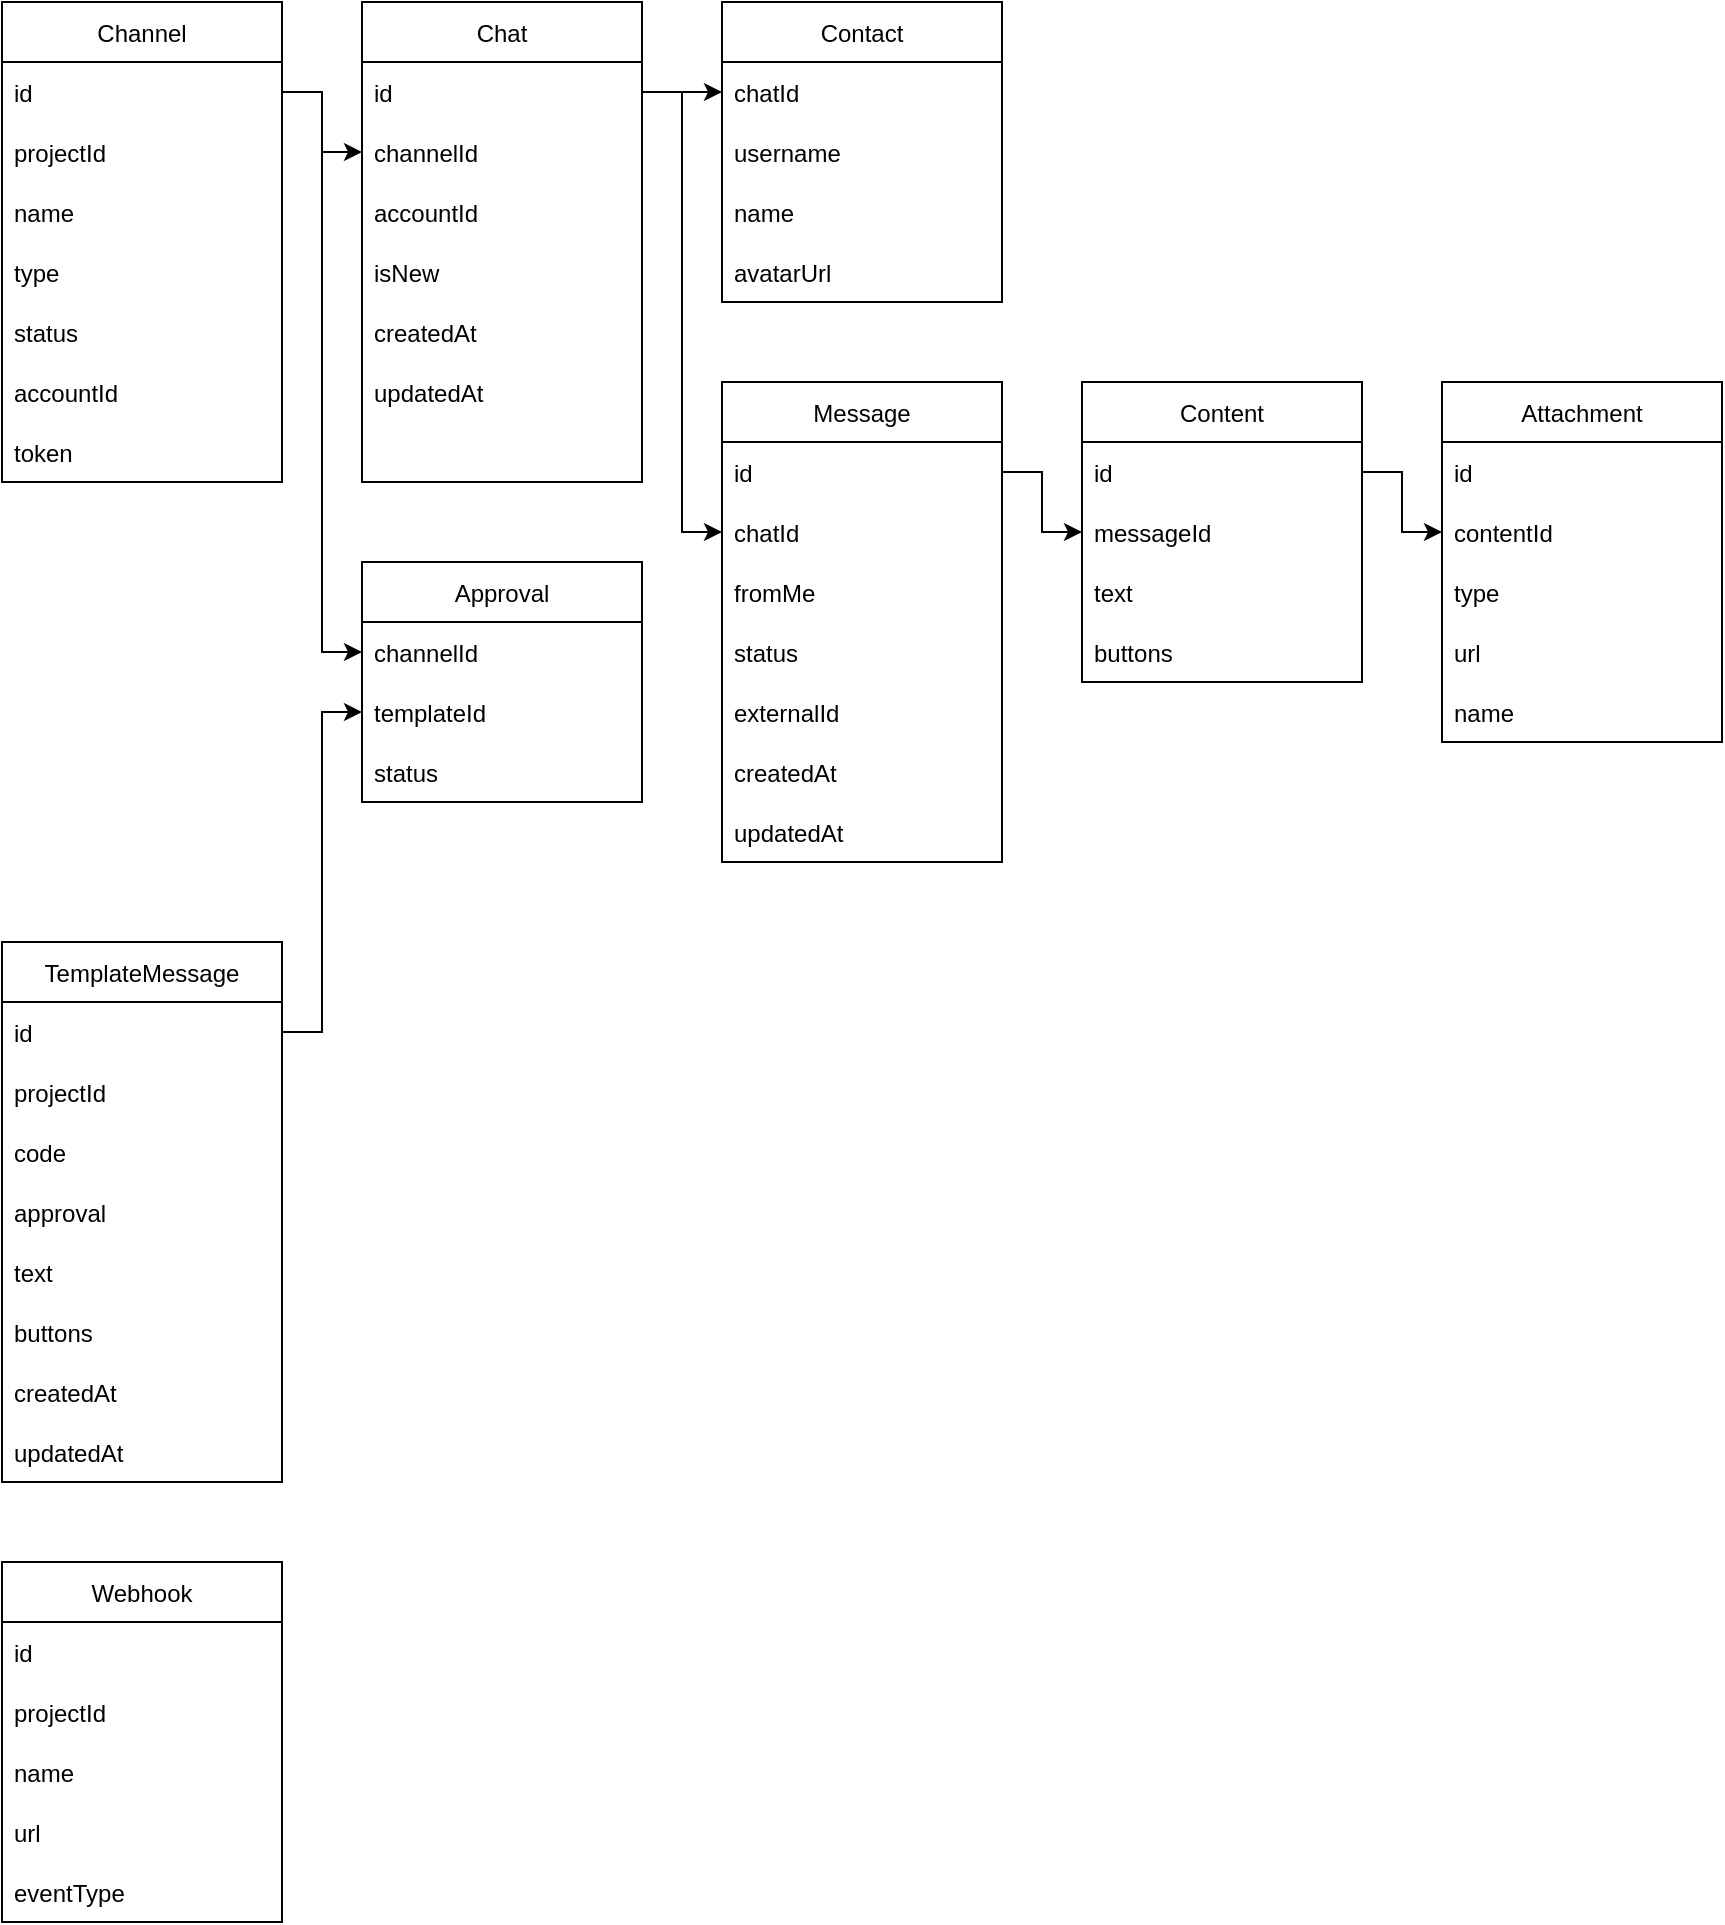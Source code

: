 <mxfile version="18.0.0" type="device" pages="3"><diagram id="dWAojA_q5Vrw_LMSr_gA" name="database"><mxGraphModel dx="1182" dy="724" grid="1" gridSize="10" guides="1" tooltips="1" connect="1" arrows="1" fold="1" page="1" pageScale="1" pageWidth="827" pageHeight="1169" math="0" shadow="0"><root><mxCell id="0"/><mxCell id="1" parent="0"/><mxCell id="Oj22sKUKpBhp2wZeE-Ub-1" value="Channel" style="swimlane;fontStyle=0;childLayout=stackLayout;horizontal=1;startSize=30;horizontalStack=0;resizeParent=1;resizeParentMax=0;resizeLast=0;collapsible=1;marginBottom=0;" vertex="1" parent="1"><mxGeometry x="40" y="40" width="140" height="240" as="geometry"/></mxCell><mxCell id="Oj22sKUKpBhp2wZeE-Ub-2" value="id" style="text;strokeColor=none;fillColor=none;align=left;verticalAlign=middle;spacingLeft=4;spacingRight=4;overflow=hidden;points=[[0,0.5],[1,0.5]];portConstraint=eastwest;rotatable=0;" vertex="1" parent="Oj22sKUKpBhp2wZeE-Ub-1"><mxGeometry y="30" width="140" height="30" as="geometry"/></mxCell><mxCell id="Oj22sKUKpBhp2wZeE-Ub-3" value="projectId" style="text;strokeColor=none;fillColor=none;align=left;verticalAlign=middle;spacingLeft=4;spacingRight=4;overflow=hidden;points=[[0,0.5],[1,0.5]];portConstraint=eastwest;rotatable=0;" vertex="1" parent="Oj22sKUKpBhp2wZeE-Ub-1"><mxGeometry y="60" width="140" height="30" as="geometry"/></mxCell><mxCell id="Oj22sKUKpBhp2wZeE-Ub-8" value="name" style="text;strokeColor=none;fillColor=none;align=left;verticalAlign=middle;spacingLeft=4;spacingRight=4;overflow=hidden;points=[[0,0.5],[1,0.5]];portConstraint=eastwest;rotatable=0;" vertex="1" parent="Oj22sKUKpBhp2wZeE-Ub-1"><mxGeometry y="90" width="140" height="30" as="geometry"/></mxCell><mxCell id="Oj22sKUKpBhp2wZeE-Ub-7" value="type" style="text;strokeColor=none;fillColor=none;align=left;verticalAlign=middle;spacingLeft=4;spacingRight=4;overflow=hidden;points=[[0,0.5],[1,0.5]];portConstraint=eastwest;rotatable=0;" vertex="1" parent="Oj22sKUKpBhp2wZeE-Ub-1"><mxGeometry y="120" width="140" height="30" as="geometry"/></mxCell><mxCell id="Oj22sKUKpBhp2wZeE-Ub-6" value="status" style="text;strokeColor=none;fillColor=none;align=left;verticalAlign=middle;spacingLeft=4;spacingRight=4;overflow=hidden;points=[[0,0.5],[1,0.5]];portConstraint=eastwest;rotatable=0;" vertex="1" parent="Oj22sKUKpBhp2wZeE-Ub-1"><mxGeometry y="150" width="140" height="30" as="geometry"/></mxCell><mxCell id="Oj22sKUKpBhp2wZeE-Ub-5" value="accountId" style="text;strokeColor=none;fillColor=none;align=left;verticalAlign=middle;spacingLeft=4;spacingRight=4;overflow=hidden;points=[[0,0.5],[1,0.5]];portConstraint=eastwest;rotatable=0;" vertex="1" parent="Oj22sKUKpBhp2wZeE-Ub-1"><mxGeometry y="180" width="140" height="30" as="geometry"/></mxCell><mxCell id="Oj22sKUKpBhp2wZeE-Ub-4" value="token" style="text;strokeColor=none;fillColor=none;align=left;verticalAlign=middle;spacingLeft=4;spacingRight=4;overflow=hidden;points=[[0,0.5],[1,0.5]];portConstraint=eastwest;rotatable=0;" vertex="1" parent="Oj22sKUKpBhp2wZeE-Ub-1"><mxGeometry y="210" width="140" height="30" as="geometry"/></mxCell><mxCell id="Oj22sKUKpBhp2wZeE-Ub-9" value="Contact" style="swimlane;fontStyle=0;childLayout=stackLayout;horizontal=1;startSize=30;horizontalStack=0;resizeParent=1;resizeParentMax=0;resizeLast=0;collapsible=1;marginBottom=0;" vertex="1" parent="1"><mxGeometry x="400" y="40" width="140" height="150" as="geometry"/></mxCell><mxCell id="Oj22sKUKpBhp2wZeE-Ub-10" value="chatId" style="text;strokeColor=none;fillColor=none;align=left;verticalAlign=middle;spacingLeft=4;spacingRight=4;overflow=hidden;points=[[0,0.5],[1,0.5]];portConstraint=eastwest;rotatable=0;" vertex="1" parent="Oj22sKUKpBhp2wZeE-Ub-9"><mxGeometry y="30" width="140" height="30" as="geometry"/></mxCell><mxCell id="Oj22sKUKpBhp2wZeE-Ub-11" value="username" style="text;strokeColor=none;fillColor=none;align=left;verticalAlign=middle;spacingLeft=4;spacingRight=4;overflow=hidden;points=[[0,0.5],[1,0.5]];portConstraint=eastwest;rotatable=0;" vertex="1" parent="Oj22sKUKpBhp2wZeE-Ub-9"><mxGeometry y="60" width="140" height="30" as="geometry"/></mxCell><mxCell id="Oj22sKUKpBhp2wZeE-Ub-12" value="name" style="text;strokeColor=none;fillColor=none;align=left;verticalAlign=middle;spacingLeft=4;spacingRight=4;overflow=hidden;points=[[0,0.5],[1,0.5]];portConstraint=eastwest;rotatable=0;" vertex="1" parent="Oj22sKUKpBhp2wZeE-Ub-9"><mxGeometry y="90" width="140" height="30" as="geometry"/></mxCell><mxCell id="Oj22sKUKpBhp2wZeE-Ub-13" value="avatarUrl" style="text;strokeColor=none;fillColor=none;align=left;verticalAlign=middle;spacingLeft=4;spacingRight=4;overflow=hidden;points=[[0,0.5],[1,0.5]];portConstraint=eastwest;rotatable=0;" vertex="1" parent="Oj22sKUKpBhp2wZeE-Ub-9"><mxGeometry y="120" width="140" height="30" as="geometry"/></mxCell><mxCell id="Oj22sKUKpBhp2wZeE-Ub-15" value="Chat" style="swimlane;fontStyle=0;childLayout=stackLayout;horizontal=1;startSize=30;horizontalStack=0;resizeParent=1;resizeParentMax=0;resizeLast=0;collapsible=1;marginBottom=0;" vertex="1" parent="1"><mxGeometry x="220" y="40" width="140" height="240" as="geometry"/></mxCell><mxCell id="Oj22sKUKpBhp2wZeE-Ub-16" value="id" style="text;strokeColor=none;fillColor=none;align=left;verticalAlign=middle;spacingLeft=4;spacingRight=4;overflow=hidden;points=[[0,0.5],[1,0.5]];portConstraint=eastwest;rotatable=0;" vertex="1" parent="Oj22sKUKpBhp2wZeE-Ub-15"><mxGeometry y="30" width="140" height="30" as="geometry"/></mxCell><mxCell id="Oj22sKUKpBhp2wZeE-Ub-17" value="channelId" style="text;strokeColor=none;fillColor=none;align=left;verticalAlign=middle;spacingLeft=4;spacingRight=4;overflow=hidden;points=[[0,0.5],[1,0.5]];portConstraint=eastwest;rotatable=0;" vertex="1" parent="Oj22sKUKpBhp2wZeE-Ub-15"><mxGeometry y="60" width="140" height="30" as="geometry"/></mxCell><mxCell id="Oj22sKUKpBhp2wZeE-Ub-18" value="accountId" style="text;strokeColor=none;fillColor=none;align=left;verticalAlign=middle;spacingLeft=4;spacingRight=4;overflow=hidden;points=[[0,0.5],[1,0.5]];portConstraint=eastwest;rotatable=0;" vertex="1" parent="Oj22sKUKpBhp2wZeE-Ub-15"><mxGeometry y="90" width="140" height="30" as="geometry"/></mxCell><mxCell id="Oj22sKUKpBhp2wZeE-Ub-22" value="isNew" style="text;strokeColor=none;fillColor=none;align=left;verticalAlign=middle;spacingLeft=4;spacingRight=4;overflow=hidden;points=[[0,0.5],[1,0.5]];portConstraint=eastwest;rotatable=0;" vertex="1" parent="Oj22sKUKpBhp2wZeE-Ub-15"><mxGeometry y="120" width="140" height="30" as="geometry"/></mxCell><mxCell id="Oj22sKUKpBhp2wZeE-Ub-21" value="createdAt" style="text;strokeColor=none;fillColor=none;align=left;verticalAlign=middle;spacingLeft=4;spacingRight=4;overflow=hidden;points=[[0,0.5],[1,0.5]];portConstraint=eastwest;rotatable=0;" vertex="1" parent="Oj22sKUKpBhp2wZeE-Ub-15"><mxGeometry y="150" width="140" height="30" as="geometry"/></mxCell><mxCell id="Oj22sKUKpBhp2wZeE-Ub-20" value="updatedAt" style="text;strokeColor=none;fillColor=none;align=left;verticalAlign=middle;spacingLeft=4;spacingRight=4;overflow=hidden;points=[[0,0.5],[1,0.5]];portConstraint=eastwest;rotatable=0;" vertex="1" parent="Oj22sKUKpBhp2wZeE-Ub-15"><mxGeometry y="180" width="140" height="30" as="geometry"/></mxCell><mxCell id="Oj22sKUKpBhp2wZeE-Ub-19" style="text;strokeColor=none;fillColor=none;align=left;verticalAlign=middle;spacingLeft=4;spacingRight=4;overflow=hidden;points=[[0,0.5],[1,0.5]];portConstraint=eastwest;rotatable=0;" vertex="1" parent="Oj22sKUKpBhp2wZeE-Ub-15"><mxGeometry y="210" width="140" height="30" as="geometry"/></mxCell><mxCell id="Oj22sKUKpBhp2wZeE-Ub-23" style="edgeStyle=orthogonalEdgeStyle;rounded=0;orthogonalLoop=1;jettySize=auto;html=1;exitX=1;exitY=0.5;exitDx=0;exitDy=0;" edge="1" parent="1" source="Oj22sKUKpBhp2wZeE-Ub-16" target="Oj22sKUKpBhp2wZeE-Ub-10"><mxGeometry relative="1" as="geometry"/></mxCell><mxCell id="Oj22sKUKpBhp2wZeE-Ub-24" style="edgeStyle=orthogonalEdgeStyle;rounded=0;orthogonalLoop=1;jettySize=auto;html=1;exitX=1;exitY=0.5;exitDx=0;exitDy=0;entryX=0;entryY=0.5;entryDx=0;entryDy=0;" edge="1" parent="1" source="Oj22sKUKpBhp2wZeE-Ub-2" target="Oj22sKUKpBhp2wZeE-Ub-17"><mxGeometry relative="1" as="geometry"/></mxCell><mxCell id="Oj22sKUKpBhp2wZeE-Ub-25" value="Message" style="swimlane;fontStyle=0;childLayout=stackLayout;horizontal=1;startSize=30;horizontalStack=0;resizeParent=1;resizeParentMax=0;resizeLast=0;collapsible=1;marginBottom=0;" vertex="1" parent="1"><mxGeometry x="400" y="230" width="140" height="240" as="geometry"/></mxCell><mxCell id="Oj22sKUKpBhp2wZeE-Ub-26" value="id" style="text;strokeColor=none;fillColor=none;align=left;verticalAlign=middle;spacingLeft=4;spacingRight=4;overflow=hidden;points=[[0,0.5],[1,0.5]];portConstraint=eastwest;rotatable=0;" vertex="1" parent="Oj22sKUKpBhp2wZeE-Ub-25"><mxGeometry y="30" width="140" height="30" as="geometry"/></mxCell><mxCell id="Oj22sKUKpBhp2wZeE-Ub-27" value="chatId" style="text;strokeColor=none;fillColor=none;align=left;verticalAlign=middle;spacingLeft=4;spacingRight=4;overflow=hidden;points=[[0,0.5],[1,0.5]];portConstraint=eastwest;rotatable=0;" vertex="1" parent="Oj22sKUKpBhp2wZeE-Ub-25"><mxGeometry y="60" width="140" height="30" as="geometry"/></mxCell><mxCell id="Oj22sKUKpBhp2wZeE-Ub-31" value="fromMe" style="text;strokeColor=none;fillColor=none;align=left;verticalAlign=middle;spacingLeft=4;spacingRight=4;overflow=hidden;points=[[0,0.5],[1,0.5]];portConstraint=eastwest;rotatable=0;" vertex="1" parent="Oj22sKUKpBhp2wZeE-Ub-25"><mxGeometry y="90" width="140" height="30" as="geometry"/></mxCell><mxCell id="Oj22sKUKpBhp2wZeE-Ub-30" value="status" style="text;strokeColor=none;fillColor=none;align=left;verticalAlign=middle;spacingLeft=4;spacingRight=4;overflow=hidden;points=[[0,0.5],[1,0.5]];portConstraint=eastwest;rotatable=0;" vertex="1" parent="Oj22sKUKpBhp2wZeE-Ub-25"><mxGeometry y="120" width="140" height="30" as="geometry"/></mxCell><mxCell id="Oj22sKUKpBhp2wZeE-Ub-29" value="externalId" style="text;strokeColor=none;fillColor=none;align=left;verticalAlign=middle;spacingLeft=4;spacingRight=4;overflow=hidden;points=[[0,0.5],[1,0.5]];portConstraint=eastwest;rotatable=0;" vertex="1" parent="Oj22sKUKpBhp2wZeE-Ub-25"><mxGeometry y="150" width="140" height="30" as="geometry"/></mxCell><mxCell id="Oj22sKUKpBhp2wZeE-Ub-28" value="createdAt" style="text;strokeColor=none;fillColor=none;align=left;verticalAlign=middle;spacingLeft=4;spacingRight=4;overflow=hidden;points=[[0,0.5],[1,0.5]];portConstraint=eastwest;rotatable=0;" vertex="1" parent="Oj22sKUKpBhp2wZeE-Ub-25"><mxGeometry y="180" width="140" height="30" as="geometry"/></mxCell><mxCell id="Oj22sKUKpBhp2wZeE-Ub-32" value="updatedAt" style="text;strokeColor=none;fillColor=none;align=left;verticalAlign=middle;spacingLeft=4;spacingRight=4;overflow=hidden;points=[[0,0.5],[1,0.5]];portConstraint=eastwest;rotatable=0;" vertex="1" parent="Oj22sKUKpBhp2wZeE-Ub-25"><mxGeometry y="210" width="140" height="30" as="geometry"/></mxCell><mxCell id="Oj22sKUKpBhp2wZeE-Ub-33" style="edgeStyle=orthogonalEdgeStyle;rounded=0;orthogonalLoop=1;jettySize=auto;html=1;exitX=1;exitY=0.5;exitDx=0;exitDy=0;entryX=0;entryY=0.5;entryDx=0;entryDy=0;" edge="1" parent="1" source="Oj22sKUKpBhp2wZeE-Ub-16" target="Oj22sKUKpBhp2wZeE-Ub-27"><mxGeometry relative="1" as="geometry"/></mxCell><mxCell id="Oj22sKUKpBhp2wZeE-Ub-34" value="Content" style="swimlane;fontStyle=0;childLayout=stackLayout;horizontal=1;startSize=30;horizontalStack=0;resizeParent=1;resizeParentMax=0;resizeLast=0;collapsible=1;marginBottom=0;" vertex="1" parent="1"><mxGeometry x="580" y="230" width="140" height="150" as="geometry"/></mxCell><mxCell id="Oj22sKUKpBhp2wZeE-Ub-35" value="id" style="text;strokeColor=none;fillColor=none;align=left;verticalAlign=middle;spacingLeft=4;spacingRight=4;overflow=hidden;points=[[0,0.5],[1,0.5]];portConstraint=eastwest;rotatable=0;" vertex="1" parent="Oj22sKUKpBhp2wZeE-Ub-34"><mxGeometry y="30" width="140" height="30" as="geometry"/></mxCell><mxCell id="Oj22sKUKpBhp2wZeE-Ub-39" value="messageId" style="text;strokeColor=none;fillColor=none;align=left;verticalAlign=middle;spacingLeft=4;spacingRight=4;overflow=hidden;points=[[0,0.5],[1,0.5]];portConstraint=eastwest;rotatable=0;" vertex="1" parent="Oj22sKUKpBhp2wZeE-Ub-34"><mxGeometry y="60" width="140" height="30" as="geometry"/></mxCell><mxCell id="Oj22sKUKpBhp2wZeE-Ub-38" value="text" style="text;strokeColor=none;fillColor=none;align=left;verticalAlign=middle;spacingLeft=4;spacingRight=4;overflow=hidden;points=[[0,0.5],[1,0.5]];portConstraint=eastwest;rotatable=0;" vertex="1" parent="Oj22sKUKpBhp2wZeE-Ub-34"><mxGeometry y="90" width="140" height="30" as="geometry"/></mxCell><mxCell id="Oj22sKUKpBhp2wZeE-Ub-36" value="buttons" style="text;strokeColor=none;fillColor=none;align=left;verticalAlign=middle;spacingLeft=4;spacingRight=4;overflow=hidden;points=[[0,0.5],[1,0.5]];portConstraint=eastwest;rotatable=0;" vertex="1" parent="Oj22sKUKpBhp2wZeE-Ub-34"><mxGeometry y="120" width="140" height="30" as="geometry"/></mxCell><mxCell id="Oj22sKUKpBhp2wZeE-Ub-40" style="edgeStyle=orthogonalEdgeStyle;rounded=0;orthogonalLoop=1;jettySize=auto;html=1;exitX=1;exitY=0.5;exitDx=0;exitDy=0;entryX=0;entryY=0.5;entryDx=0;entryDy=0;" edge="1" parent="1" source="Oj22sKUKpBhp2wZeE-Ub-26" target="Oj22sKUKpBhp2wZeE-Ub-39"><mxGeometry relative="1" as="geometry"/></mxCell><mxCell id="Oj22sKUKpBhp2wZeE-Ub-41" value="Attachment" style="swimlane;fontStyle=0;childLayout=stackLayout;horizontal=1;startSize=30;horizontalStack=0;resizeParent=1;resizeParentMax=0;resizeLast=0;collapsible=1;marginBottom=0;" vertex="1" parent="1"><mxGeometry x="760" y="230" width="140" height="180" as="geometry"/></mxCell><mxCell id="Oj22sKUKpBhp2wZeE-Ub-42" value="id" style="text;strokeColor=none;fillColor=none;align=left;verticalAlign=middle;spacingLeft=4;spacingRight=4;overflow=hidden;points=[[0,0.5],[1,0.5]];portConstraint=eastwest;rotatable=0;" vertex="1" parent="Oj22sKUKpBhp2wZeE-Ub-41"><mxGeometry y="30" width="140" height="30" as="geometry"/></mxCell><mxCell id="Oj22sKUKpBhp2wZeE-Ub-43" value="contentId" style="text;strokeColor=none;fillColor=none;align=left;verticalAlign=middle;spacingLeft=4;spacingRight=4;overflow=hidden;points=[[0,0.5],[1,0.5]];portConstraint=eastwest;rotatable=0;" vertex="1" parent="Oj22sKUKpBhp2wZeE-Ub-41"><mxGeometry y="60" width="140" height="30" as="geometry"/></mxCell><mxCell id="Oj22sKUKpBhp2wZeE-Ub-44" value="type" style="text;strokeColor=none;fillColor=none;align=left;verticalAlign=middle;spacingLeft=4;spacingRight=4;overflow=hidden;points=[[0,0.5],[1,0.5]];portConstraint=eastwest;rotatable=0;" vertex="1" parent="Oj22sKUKpBhp2wZeE-Ub-41"><mxGeometry y="90" width="140" height="30" as="geometry"/></mxCell><mxCell id="Oj22sKUKpBhp2wZeE-Ub-46" value="url" style="text;strokeColor=none;fillColor=none;align=left;verticalAlign=middle;spacingLeft=4;spacingRight=4;overflow=hidden;points=[[0,0.5],[1,0.5]];portConstraint=eastwest;rotatable=0;" vertex="1" parent="Oj22sKUKpBhp2wZeE-Ub-41"><mxGeometry y="120" width="140" height="30" as="geometry"/></mxCell><mxCell id="Oj22sKUKpBhp2wZeE-Ub-45" value="name" style="text;strokeColor=none;fillColor=none;align=left;verticalAlign=middle;spacingLeft=4;spacingRight=4;overflow=hidden;points=[[0,0.5],[1,0.5]];portConstraint=eastwest;rotatable=0;" vertex="1" parent="Oj22sKUKpBhp2wZeE-Ub-41"><mxGeometry y="150" width="140" height="30" as="geometry"/></mxCell><mxCell id="Oj22sKUKpBhp2wZeE-Ub-47" style="edgeStyle=orthogonalEdgeStyle;rounded=0;orthogonalLoop=1;jettySize=auto;html=1;exitX=1;exitY=0.5;exitDx=0;exitDy=0;entryX=0;entryY=0.5;entryDx=0;entryDy=0;" edge="1" parent="1" source="Oj22sKUKpBhp2wZeE-Ub-35" target="Oj22sKUKpBhp2wZeE-Ub-43"><mxGeometry relative="1" as="geometry"/></mxCell><mxCell id="Oj22sKUKpBhp2wZeE-Ub-48" value="TemplateMessage" style="swimlane;fontStyle=0;childLayout=stackLayout;horizontal=1;startSize=30;horizontalStack=0;resizeParent=1;resizeParentMax=0;resizeLast=0;collapsible=1;marginBottom=0;" vertex="1" parent="1"><mxGeometry x="40" y="510" width="140" height="270" as="geometry"/></mxCell><mxCell id="Oj22sKUKpBhp2wZeE-Ub-49" value="id" style="text;strokeColor=none;fillColor=none;align=left;verticalAlign=middle;spacingLeft=4;spacingRight=4;overflow=hidden;points=[[0,0.5],[1,0.5]];portConstraint=eastwest;rotatable=0;" vertex="1" parent="Oj22sKUKpBhp2wZeE-Ub-48"><mxGeometry y="30" width="140" height="30" as="geometry"/></mxCell><mxCell id="Oj22sKUKpBhp2wZeE-Ub-53" value="projectId" style="text;strokeColor=none;fillColor=none;align=left;verticalAlign=middle;spacingLeft=4;spacingRight=4;overflow=hidden;points=[[0,0.5],[1,0.5]];portConstraint=eastwest;rotatable=0;" vertex="1" parent="Oj22sKUKpBhp2wZeE-Ub-48"><mxGeometry y="60" width="140" height="30" as="geometry"/></mxCell><mxCell id="Oj22sKUKpBhp2wZeE-Ub-52" value="code" style="text;strokeColor=none;fillColor=none;align=left;verticalAlign=middle;spacingLeft=4;spacingRight=4;overflow=hidden;points=[[0,0.5],[1,0.5]];portConstraint=eastwest;rotatable=0;" vertex="1" parent="Oj22sKUKpBhp2wZeE-Ub-48"><mxGeometry y="90" width="140" height="30" as="geometry"/></mxCell><mxCell id="Oj22sKUKpBhp2wZeE-Ub-50" value="approval" style="text;strokeColor=none;fillColor=none;align=left;verticalAlign=middle;spacingLeft=4;spacingRight=4;overflow=hidden;points=[[0,0.5],[1,0.5]];portConstraint=eastwest;rotatable=0;" vertex="1" parent="Oj22sKUKpBhp2wZeE-Ub-48"><mxGeometry y="120" width="140" height="30" as="geometry"/></mxCell><mxCell id="Oj22sKUKpBhp2wZeE-Ub-51" value="text" style="text;strokeColor=none;fillColor=none;align=left;verticalAlign=middle;spacingLeft=4;spacingRight=4;overflow=hidden;points=[[0,0.5],[1,0.5]];portConstraint=eastwest;rotatable=0;" vertex="1" parent="Oj22sKUKpBhp2wZeE-Ub-48"><mxGeometry y="150" width="140" height="30" as="geometry"/></mxCell><mxCell id="Oj22sKUKpBhp2wZeE-Ub-55" value="buttons" style="text;strokeColor=none;fillColor=none;align=left;verticalAlign=middle;spacingLeft=4;spacingRight=4;overflow=hidden;points=[[0,0.5],[1,0.5]];portConstraint=eastwest;rotatable=0;" vertex="1" parent="Oj22sKUKpBhp2wZeE-Ub-48"><mxGeometry y="180" width="140" height="30" as="geometry"/></mxCell><mxCell id="Oj22sKUKpBhp2wZeE-Ub-54" value="createdAt" style="text;strokeColor=none;fillColor=none;align=left;verticalAlign=middle;spacingLeft=4;spacingRight=4;overflow=hidden;points=[[0,0.5],[1,0.5]];portConstraint=eastwest;rotatable=0;" vertex="1" parent="Oj22sKUKpBhp2wZeE-Ub-48"><mxGeometry y="210" width="140" height="30" as="geometry"/></mxCell><mxCell id="Oj22sKUKpBhp2wZeE-Ub-56" value="updatedAt" style="text;strokeColor=none;fillColor=none;align=left;verticalAlign=middle;spacingLeft=4;spacingRight=4;overflow=hidden;points=[[0,0.5],[1,0.5]];portConstraint=eastwest;rotatable=0;" vertex="1" parent="Oj22sKUKpBhp2wZeE-Ub-48"><mxGeometry y="240" width="140" height="30" as="geometry"/></mxCell><mxCell id="Oj22sKUKpBhp2wZeE-Ub-57" value="Approval" style="swimlane;fontStyle=0;childLayout=stackLayout;horizontal=1;startSize=30;horizontalStack=0;resizeParent=1;resizeParentMax=0;resizeLast=0;collapsible=1;marginBottom=0;" vertex="1" parent="1"><mxGeometry x="220" y="320" width="140" height="120" as="geometry"/></mxCell><mxCell id="Oj22sKUKpBhp2wZeE-Ub-58" value="channelId" style="text;strokeColor=none;fillColor=none;align=left;verticalAlign=middle;spacingLeft=4;spacingRight=4;overflow=hidden;points=[[0,0.5],[1,0.5]];portConstraint=eastwest;rotatable=0;" vertex="1" parent="Oj22sKUKpBhp2wZeE-Ub-57"><mxGeometry y="30" width="140" height="30" as="geometry"/></mxCell><mxCell id="Oj22sKUKpBhp2wZeE-Ub-59" value="templateId" style="text;strokeColor=none;fillColor=none;align=left;verticalAlign=middle;spacingLeft=4;spacingRight=4;overflow=hidden;points=[[0,0.5],[1,0.5]];portConstraint=eastwest;rotatable=0;" vertex="1" parent="Oj22sKUKpBhp2wZeE-Ub-57"><mxGeometry y="60" width="140" height="30" as="geometry"/></mxCell><mxCell id="Oj22sKUKpBhp2wZeE-Ub-60" value="status" style="text;strokeColor=none;fillColor=none;align=left;verticalAlign=middle;spacingLeft=4;spacingRight=4;overflow=hidden;points=[[0,0.5],[1,0.5]];portConstraint=eastwest;rotatable=0;" vertex="1" parent="Oj22sKUKpBhp2wZeE-Ub-57"><mxGeometry y="90" width="140" height="30" as="geometry"/></mxCell><mxCell id="Oj22sKUKpBhp2wZeE-Ub-61" style="edgeStyle=orthogonalEdgeStyle;rounded=0;orthogonalLoop=1;jettySize=auto;html=1;exitX=1;exitY=0.5;exitDx=0;exitDy=0;entryX=0;entryY=0.5;entryDx=0;entryDy=0;" edge="1" parent="1" source="Oj22sKUKpBhp2wZeE-Ub-2" target="Oj22sKUKpBhp2wZeE-Ub-58"><mxGeometry relative="1" as="geometry"/></mxCell><mxCell id="Oj22sKUKpBhp2wZeE-Ub-62" style="edgeStyle=orthogonalEdgeStyle;rounded=0;orthogonalLoop=1;jettySize=auto;html=1;exitX=1;exitY=0.5;exitDx=0;exitDy=0;entryX=0;entryY=0.5;entryDx=0;entryDy=0;" edge="1" parent="1" source="Oj22sKUKpBhp2wZeE-Ub-49" target="Oj22sKUKpBhp2wZeE-Ub-59"><mxGeometry relative="1" as="geometry"/></mxCell><mxCell id="Oj22sKUKpBhp2wZeE-Ub-63" value="Webhook" style="swimlane;fontStyle=0;childLayout=stackLayout;horizontal=1;startSize=30;horizontalStack=0;resizeParent=1;resizeParentMax=0;resizeLast=0;collapsible=1;marginBottom=0;" vertex="1" parent="1"><mxGeometry x="40" y="820" width="140" height="180" as="geometry"/></mxCell><mxCell id="Oj22sKUKpBhp2wZeE-Ub-64" value="id" style="text;strokeColor=none;fillColor=none;align=left;verticalAlign=middle;spacingLeft=4;spacingRight=4;overflow=hidden;points=[[0,0.5],[1,0.5]];portConstraint=eastwest;rotatable=0;" vertex="1" parent="Oj22sKUKpBhp2wZeE-Ub-63"><mxGeometry y="30" width="140" height="30" as="geometry"/></mxCell><mxCell id="Oj22sKUKpBhp2wZeE-Ub-65" value="projectId" style="text;strokeColor=none;fillColor=none;align=left;verticalAlign=middle;spacingLeft=4;spacingRight=4;overflow=hidden;points=[[0,0.5],[1,0.5]];portConstraint=eastwest;rotatable=0;" vertex="1" parent="Oj22sKUKpBhp2wZeE-Ub-63"><mxGeometry y="60" width="140" height="30" as="geometry"/></mxCell><mxCell id="Oj22sKUKpBhp2wZeE-Ub-68" value="name" style="text;strokeColor=none;fillColor=none;align=left;verticalAlign=middle;spacingLeft=4;spacingRight=4;overflow=hidden;points=[[0,0.5],[1,0.5]];portConstraint=eastwest;rotatable=0;" vertex="1" parent="Oj22sKUKpBhp2wZeE-Ub-63"><mxGeometry y="90" width="140" height="30" as="geometry"/></mxCell><mxCell id="Oj22sKUKpBhp2wZeE-Ub-67" value="url" style="text;strokeColor=none;fillColor=none;align=left;verticalAlign=middle;spacingLeft=4;spacingRight=4;overflow=hidden;points=[[0,0.5],[1,0.5]];portConstraint=eastwest;rotatable=0;" vertex="1" parent="Oj22sKUKpBhp2wZeE-Ub-63"><mxGeometry y="120" width="140" height="30" as="geometry"/></mxCell><mxCell id="Oj22sKUKpBhp2wZeE-Ub-66" value="eventType" style="text;strokeColor=none;fillColor=none;align=left;verticalAlign=middle;spacingLeft=4;spacingRight=4;overflow=hidden;points=[[0,0.5],[1,0.5]];portConstraint=eastwest;rotatable=0;" vertex="1" parent="Oj22sKUKpBhp2wZeE-Ub-63"><mxGeometry y="150" width="140" height="30" as="geometry"/></mxCell></root></mxGraphModel></diagram><diagram id="c7iNiW1Y9Bm-AU_TXGEY" name="api"><mxGraphModel dx="1182" dy="724" grid="1" gridSize="10" guides="1" tooltips="1" connect="1" arrows="1" fold="1" page="1" pageScale="1" pageWidth="827" pageHeight="1169" math="0" shadow="0"><root><mxCell id="0"/><mxCell id="1" parent="0"/><mxCell id="pr4gUzQv9XGlmHOEQszU-1" value="&lt;h1&gt;API&lt;/h1&gt;&lt;p&gt;POST /api/channels - создание нового канала&lt;/p&gt;&lt;p&gt;GET /api/channels - получение списка каналов&lt;/p&gt;&lt;p&gt;GET /api/channels/:id - получение канала по id&lt;/p&gt;&lt;p&gt;PATCH /api/channels/:id - обновление канала по id&lt;/p&gt;&lt;p&gt;DELETE /api/channels/:id - удаление канала по id&lt;/p&gt;&lt;p&gt;&lt;br&gt;&lt;/p&gt;&lt;p&gt;POST /api/channels/whatsapp/webhook - вебхук для whatsapp-каналов&lt;/p&gt;&lt;p&gt;POST /api/channels/:id/webhook - вебхук для telegram и веб-чат каналов&lt;/p&gt;&lt;p&gt;&lt;br&gt;&lt;/p&gt;&lt;p&gt;POST /api/chats - создание нового чата (не реализовано)&lt;/p&gt;&lt;p&gt;GET /api/chats - получение списка каналов&lt;/p&gt;&lt;p&gt;GET /api/chats/:id - получение чата по id&lt;/p&gt;&lt;p&gt;PATCH /api/chats/:id - обновление чата по id&lt;/p&gt;&lt;p&gt;DELETE /api/chats/:id - удаление канала по id&lt;/p&gt;&lt;p&gt;&lt;br&gt;&lt;/p&gt;&lt;p&gt;POST /api/chats/:id/messages - отправка сообщения в чат&lt;/p&gt;&lt;p&gt;GET /api/chats/:id/messages - получение списка сообщений чата&lt;/p&gt;&lt;p&gt;PATCH /api/chats/:id/messages/:messageId - обновление сообщения по id&lt;/p&gt;&lt;p&gt;DELETE /api/chats/:id/messages/:messageId - удаление сообщения по id&lt;/p&gt;&lt;p&gt;&lt;br&gt;&lt;/p&gt;&lt;p&gt;POST /api/hsm - создание шаблонного сообщения&lt;/p&gt;&lt;p&gt;GET /api/hsm - получение списка шаблонных сообщений&lt;/p&gt;&lt;p&gt;GET /api/hsm/:id - получение шаблонного сообщения по id&lt;/p&gt;&lt;p&gt;PATCH /api/hsm/:id - обновление шаблонного сообщения по id&lt;/p&gt;&lt;p&gt;DELETE /api/hsm/:id - удаление шаблонного сообщения&lt;/p&gt;&lt;p&gt;&lt;br&gt;&lt;/p&gt;&lt;p&gt;POST /api/webhooks - создание нового вебхука&lt;/p&gt;&lt;p&gt;GET /api/webhooks - получение списка вебхуков по id&lt;/p&gt;&lt;p&gt;GET /api/webhooks/:id - получение вебхука по id&lt;/p&gt;&lt;p&gt;PATCH /api/webhooks/:id - обновление вебхука по id&lt;/p&gt;&lt;p&gt;DELETE /api/webhooks/:id - удаление вебхука по id&lt;/p&gt;" style="text;html=1;strokeColor=none;fillColor=none;spacing=5;spacingTop=-20;whiteSpace=wrap;overflow=hidden;rounded=0;" vertex="1" parent="1"><mxGeometry x="40" y="40" width="750" height="880" as="geometry"/></mxCell></root></mxGraphModel></diagram><diagram id="ohXwVVevKwimdMyI-P-8" name="todo"><mxGraphModel dx="1182" dy="724" grid="1" gridSize="10" guides="1" tooltips="1" connect="1" arrows="1" fold="1" page="1" pageScale="1" pageWidth="827" pageHeight="1169" math="0" shadow="0"><root><mxCell id="0"/><mxCell id="1" parent="0"/><mxCell id="5aj6ho7ydIcmQuodhFg_-1" value="&lt;h1&gt;TODO&lt;/h1&gt;&lt;p&gt;- pagination&lt;/p&gt;&lt;p&gt;- swagger&lt;/p&gt;&lt;p&gt;- winston logger&lt;/p&gt;&lt;p&gt;- testing&lt;/p&gt;" style="text;html=1;strokeColor=none;fillColor=none;spacing=5;spacingTop=-20;whiteSpace=wrap;overflow=hidden;rounded=0;" vertex="1" parent="1"><mxGeometry x="40" y="40" width="750" height="160" as="geometry"/></mxCell></root></mxGraphModel></diagram></mxfile>